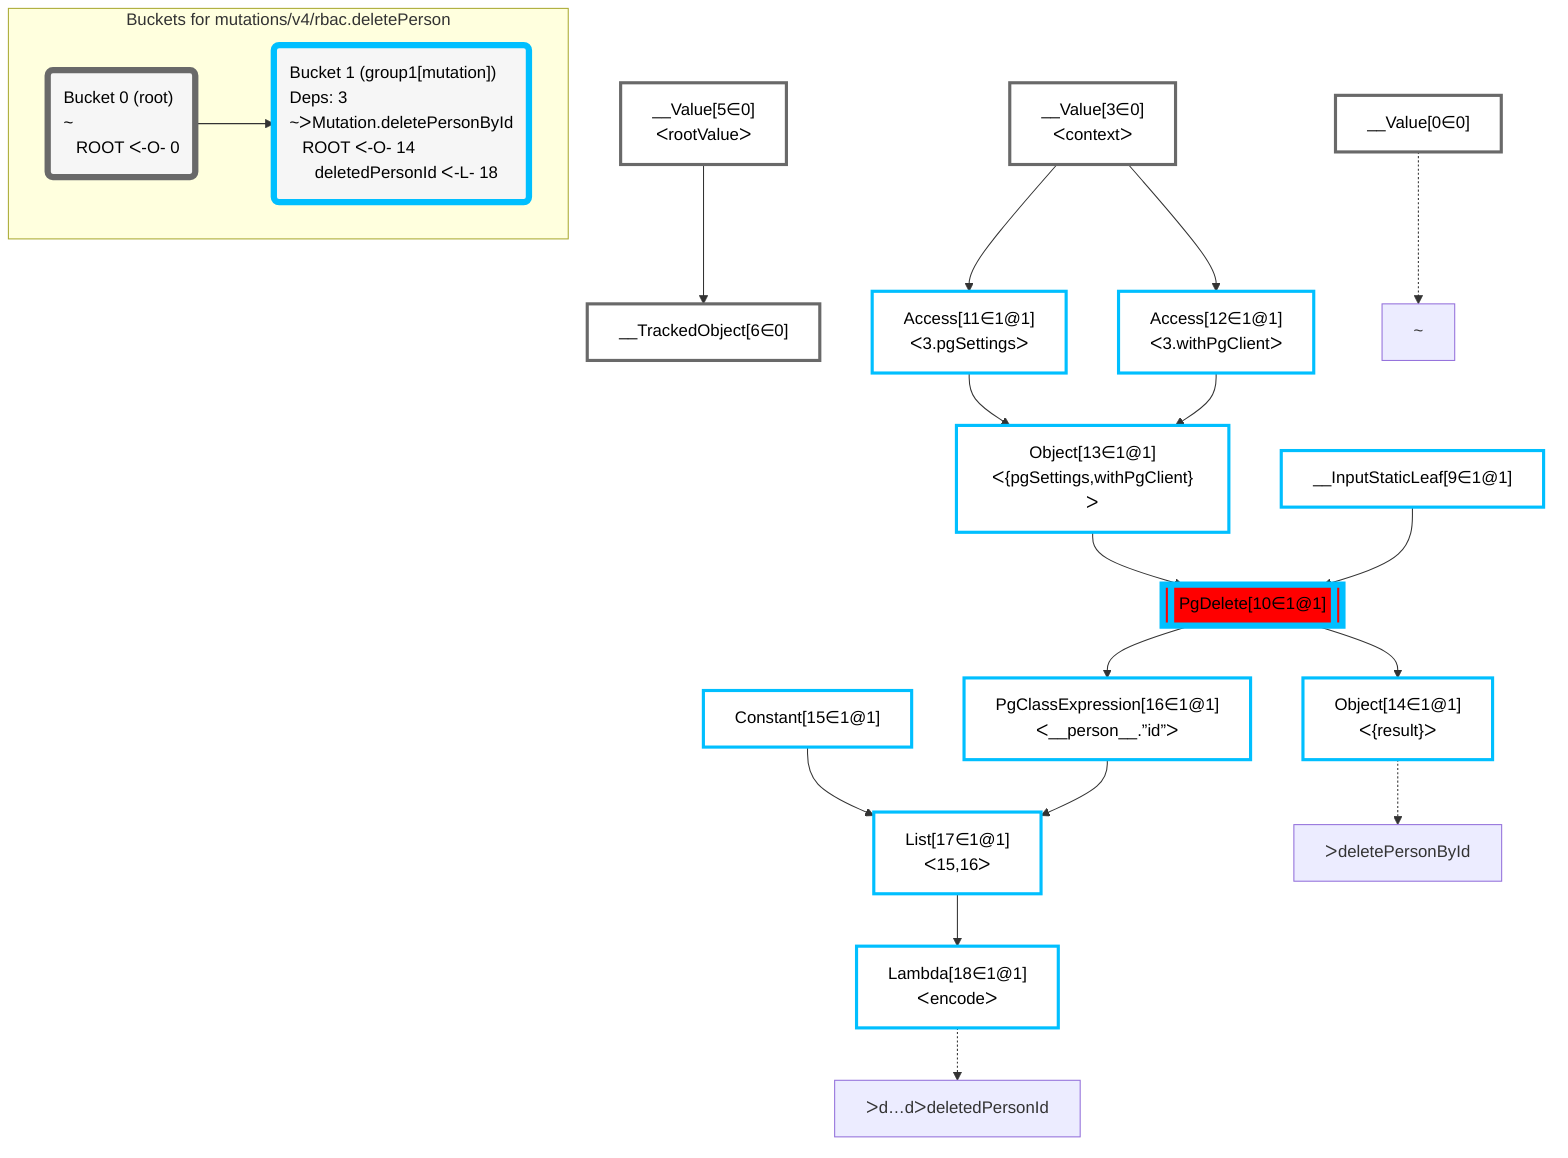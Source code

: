 graph TD
    classDef path fill:#eee,stroke:#000,color:#000
    classDef plan fill:#fff,stroke-width:3px,color:#000
    classDef itemplan fill:#fff,stroke-width:6px,color:#000
    classDef sideeffectplan fill:#f00,stroke-width:6px,color:#000
    classDef bucket fill:#f6f6f6,color:#000,stroke-width:6px,text-align:left


    %% define plans
    __Value0["__Value[0∈0]"]:::plan
    __Value3["__Value[3∈0]<br />ᐸcontextᐳ"]:::plan
    __Value5["__Value[5∈0]<br />ᐸrootValueᐳ"]:::plan
    __TrackedObject6["__TrackedObject[6∈0]"]:::plan
    __InputStaticLeaf9["__InputStaticLeaf[9∈1@1]"]:::plan
    Access11["Access[11∈1@1]<br />ᐸ3.pgSettingsᐳ"]:::plan
    Access12["Access[12∈1@1]<br />ᐸ3.withPgClientᐳ"]:::plan
    Object13["Object[13∈1@1]<br />ᐸ{pgSettings,withPgClient}ᐳ"]:::plan
    PgDelete10[["PgDelete[10∈1@1]"]]:::sideeffectplan
    Object14["Object[14∈1@1]<br />ᐸ{result}ᐳ"]:::plan
    Constant15["Constant[15∈1@1]"]:::plan
    PgClassExpression16["PgClassExpression[16∈1@1]<br />ᐸ__person__.”id”ᐳ"]:::plan
    List17["List[17∈1@1]<br />ᐸ15,16ᐳ"]:::plan
    Lambda18["Lambda[18∈1@1]<br />ᐸencodeᐳ"]:::plan

    %% plan dependencies
    __Value5 --> __TrackedObject6
    __Value3 --> Access11
    __Value3 --> Access12
    Access11 & Access12 --> Object13
    Object13 & __InputStaticLeaf9 --> PgDelete10
    PgDelete10 --> Object14
    PgDelete10 --> PgClassExpression16
    Constant15 & PgClassExpression16 --> List17
    List17 --> Lambda18

    %% plan-to-path relationships
    P0["~"]
    __Value0 -.-> P0
    P14["ᐳdeletePersonById"]
    Object14 -.-> P14
    P18["ᐳd…dᐳdeletedPersonId"]
    Lambda18 -.-> P18

    subgraph "Buckets for mutations/v4/rbac.deletePerson"
    Bucket0("Bucket 0 (root)<br />~<br />⠀ROOT ᐸ-O- 0"):::bucket
    classDef bucket0 stroke:#696969
    class Bucket0,__Value0,__Value3,__Value5,__TrackedObject6 bucket0
    Bucket1("Bucket 1 (group1[mutation])<br />Deps: 3<br />~ᐳMutation.deletePersonById<br />⠀ROOT ᐸ-O- 14<br />⠀⠀deletedPersonId ᐸ-L- 18"):::bucket
    classDef bucket1 stroke:#00bfff
    class Bucket1,__InputStaticLeaf9,PgDelete10,Access11,Access12,Object13,Object14,Constant15,PgClassExpression16,List17,Lambda18 bucket1
    Bucket0 --> Bucket1
    end